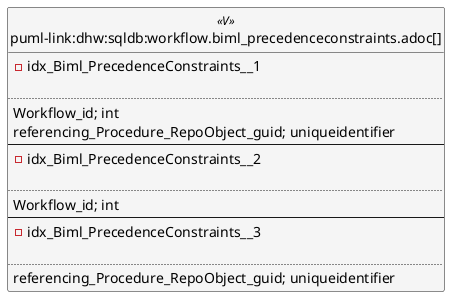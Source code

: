 @startuml
left to right direction
'top to bottom direction
hide circle
'avoide "." issues:
set namespaceSeparator none


skinparam class {
  BackgroundColor White
  BackgroundColor<<FN>> Yellow
  BackgroundColor<<FS>> Yellow
  BackgroundColor<<FT>> LightGray
  BackgroundColor<<IF>> Yellow
  BackgroundColor<<IS>> Yellow
  BackgroundColor<<P>> Aqua
  BackgroundColor<<PC>> Aqua
  BackgroundColor<<SN>> Yellow
  BackgroundColor<<SO>> SlateBlue
  BackgroundColor<<TF>> LightGray
  BackgroundColor<<TR>> Tomato
  BackgroundColor<<U>> White
  BackgroundColor<<V>> WhiteSmoke
  BackgroundColor<<X>> Aqua
  BackgroundColor<<external>> AliceBlue
}


entity "puml-link:dhw:sqldb:workflow.biml_precedenceconstraints.adoc[]" as workflow.Biml_PrecedenceConstraints << V >> {
- idx_Biml_PrecedenceConstraints__1

..
Workflow_id; int
referencing_Procedure_RepoObject_guid; uniqueidentifier
--
- idx_Biml_PrecedenceConstraints__2

..
Workflow_id; int
--
- idx_Biml_PrecedenceConstraints__3

..
referencing_Procedure_RepoObject_guid; uniqueidentifier
}


@enduml

